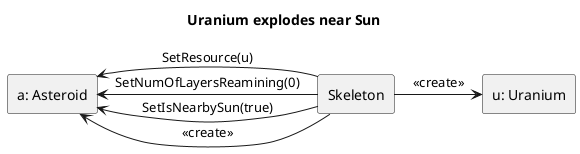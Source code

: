 @startuml

title "Uranium explodes near Sun"

rectangle "a: Asteroid" as asteroid
rectangle "u: Uranium" as uran
rectangle "Skeleton" as skeleton

skeleton -left-> asteroid : <<create>>
skeleton -left-> asteroid : SetResource(u)
skeleton -left-> asteroid : SetNumOfLayersReamining(0)
skeleton -left-> asteroid : SetIsNearbySun(true)
skeleton -right-> uran : <<create>>

@enduml